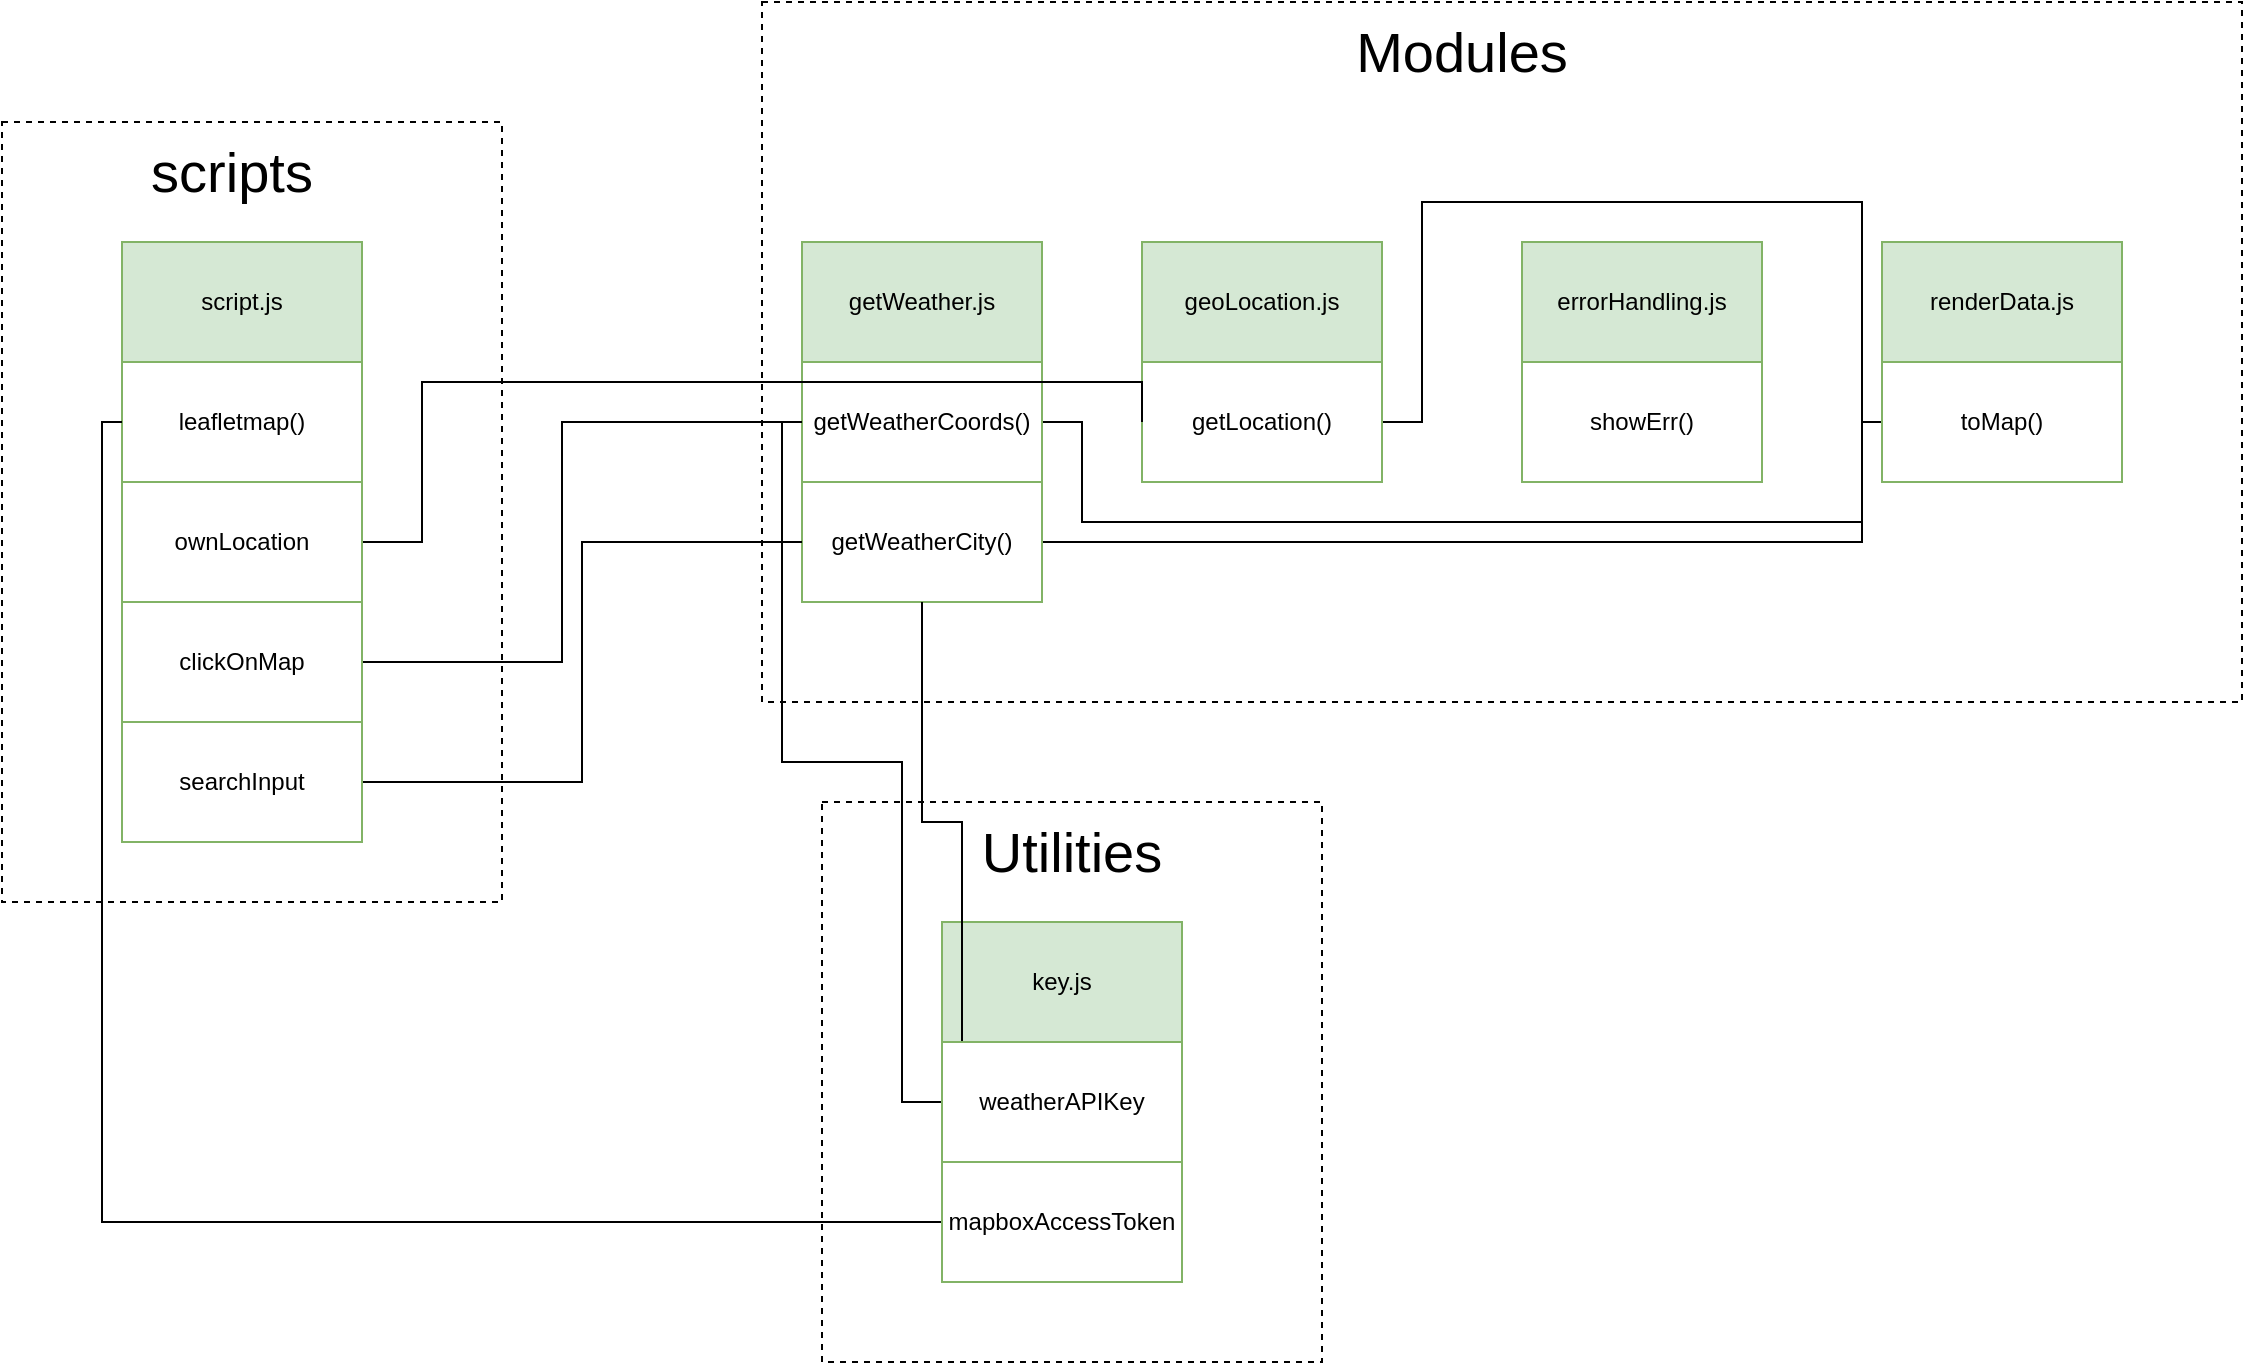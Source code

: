 <mxfile version="14.3.1" type="github">
  <diagram id="0Djbgz4iHGZcmh1q1ype" name="Page-1">
    <mxGraphModel dx="1422" dy="762" grid="1" gridSize="10" guides="1" tooltips="1" connect="1" arrows="1" fold="1" page="1" pageScale="1" pageWidth="1654" pageHeight="1169" math="0" shadow="0">
      <root>
        <mxCell id="0" />
        <mxCell id="1" parent="0" />
        <mxCell id="SeFLylKDZ3_vUsJZjrmW-46" value="" style="rounded=0;whiteSpace=wrap;html=1;fillColor=none;dashed=1;" parent="1" vertex="1">
          <mxGeometry x="630" y="430" width="250" height="280" as="geometry" />
        </mxCell>
        <mxCell id="SeFLylKDZ3_vUsJZjrmW-45" value="" style="rounded=0;whiteSpace=wrap;html=1;fillColor=none;dashed=1;" parent="1" vertex="1">
          <mxGeometry x="600" y="30" width="740" height="350" as="geometry" />
        </mxCell>
        <mxCell id="SeFLylKDZ3_vUsJZjrmW-44" value="" style="rounded=0;whiteSpace=wrap;html=1;fillColor=none;dashed=1;" parent="1" vertex="1">
          <mxGeometry x="220" y="90" width="250" height="390" as="geometry" />
        </mxCell>
        <mxCell id="SeFLylKDZ3_vUsJZjrmW-17" value="script.js" style="rounded=0;whiteSpace=wrap;html=1;strokeColor=#82b366;fillColor=#d5e8d4;" parent="1" vertex="1">
          <mxGeometry x="280" y="150" width="120" height="60" as="geometry" />
        </mxCell>
        <mxCell id="SeFLylKDZ3_vUsJZjrmW-18" value="leafletmap()" style="rounded=0;whiteSpace=wrap;html=1;strokeColor=#82B366;" parent="1" vertex="1">
          <mxGeometry x="280" y="210" width="120" height="60" as="geometry" />
        </mxCell>
        <mxCell id="SeFLylKDZ3_vUsJZjrmW-19" value="scripts" style="text;html=1;strokeColor=none;fillColor=none;align=center;verticalAlign=middle;whiteSpace=wrap;rounded=0;fontSize=28;" parent="1" vertex="1">
          <mxGeometry x="290" y="100" width="90" height="30" as="geometry" />
        </mxCell>
        <mxCell id="SeFLylKDZ3_vUsJZjrmW-20" value="getWeather.js" style="rounded=0;whiteSpace=wrap;html=1;strokeColor=#82b366;fillColor=#d5e8d4;" parent="1" vertex="1">
          <mxGeometry x="620" y="150" width="120" height="60" as="geometry" />
        </mxCell>
        <mxCell id="SeFLylKDZ3_vUsJZjrmW-47" style="edgeStyle=orthogonalEdgeStyle;rounded=0;orthogonalLoop=1;jettySize=auto;html=1;entryX=0;entryY=0.5;entryDx=0;entryDy=0;endArrow=none;endFill=0;exitX=1;exitY=0.5;exitDx=0;exitDy=0;" parent="1" source="SeFLylKDZ3_vUsJZjrmW-21" target="SeFLylKDZ3_vUsJZjrmW-31" edge="1">
          <mxGeometry relative="1" as="geometry">
            <Array as="points">
              <mxPoint x="760" y="240" />
              <mxPoint x="760" y="290" />
              <mxPoint x="1150" y="290" />
              <mxPoint x="1150" y="240" />
            </Array>
          </mxGeometry>
        </mxCell>
        <mxCell id="SeFLylKDZ3_vUsJZjrmW-21" value="getWeatherCoords()" style="rounded=0;whiteSpace=wrap;html=1;strokeColor=#82B366;" parent="1" vertex="1">
          <mxGeometry x="620" y="210" width="120" height="60" as="geometry" />
        </mxCell>
        <mxCell id="SeFLylKDZ3_vUsJZjrmW-22" value="Modules" style="text;html=1;strokeColor=none;fillColor=none;align=center;verticalAlign=middle;whiteSpace=wrap;rounded=0;fontSize=28;" parent="1" vertex="1">
          <mxGeometry x="890" y="40" width="120" height="30" as="geometry" />
        </mxCell>
        <mxCell id="SeFLylKDZ3_vUsJZjrmW-48" style="edgeStyle=orthogonalEdgeStyle;rounded=0;orthogonalLoop=1;jettySize=auto;html=1;endArrow=none;endFill=0;" parent="1" source="SeFLylKDZ3_vUsJZjrmW-23" edge="1">
          <mxGeometry relative="1" as="geometry">
            <mxPoint x="1160" y="240" as="targetPoint" />
            <Array as="points">
              <mxPoint x="1150" y="300" />
              <mxPoint x="1150" y="240" />
            </Array>
          </mxGeometry>
        </mxCell>
        <mxCell id="SeFLylKDZ3_vUsJZjrmW-23" value="getWeatherCity()" style="rounded=0;whiteSpace=wrap;html=1;strokeColor=#82B366;" parent="1" vertex="1">
          <mxGeometry x="620" y="270" width="120" height="60" as="geometry" />
        </mxCell>
        <mxCell id="SeFLylKDZ3_vUsJZjrmW-24" value="geoLocation.js" style="rounded=0;whiteSpace=wrap;html=1;strokeColor=#82b366;fillColor=#d5e8d4;" parent="1" vertex="1">
          <mxGeometry x="790" y="150" width="120" height="60" as="geometry" />
        </mxCell>
        <mxCell id="SeFLylKDZ3_vUsJZjrmW-52" style="edgeStyle=orthogonalEdgeStyle;rounded=0;orthogonalLoop=1;jettySize=auto;html=1;endArrow=none;endFill=0;" parent="1" source="SeFLylKDZ3_vUsJZjrmW-25" edge="1">
          <mxGeometry relative="1" as="geometry">
            <mxPoint x="1150" y="240" as="targetPoint" />
            <Array as="points">
              <mxPoint x="930" y="240" />
              <mxPoint x="930" y="130" />
              <mxPoint x="1150" y="130" />
            </Array>
          </mxGeometry>
        </mxCell>
        <mxCell id="SeFLylKDZ3_vUsJZjrmW-25" value="getLocation()" style="rounded=0;whiteSpace=wrap;html=1;strokeColor=#82B366;" parent="1" vertex="1">
          <mxGeometry x="790" y="210" width="120" height="60" as="geometry" />
        </mxCell>
        <mxCell id="SeFLylKDZ3_vUsJZjrmW-28" value="errorHandling.js" style="rounded=0;whiteSpace=wrap;html=1;strokeColor=#82b366;fillColor=#d5e8d4;" parent="1" vertex="1">
          <mxGeometry x="980" y="150" width="120" height="60" as="geometry" />
        </mxCell>
        <mxCell id="SeFLylKDZ3_vUsJZjrmW-29" value="showErr()" style="rounded=0;whiteSpace=wrap;html=1;strokeColor=#82B366;" parent="1" vertex="1">
          <mxGeometry x="980" y="210" width="120" height="60" as="geometry" />
        </mxCell>
        <mxCell id="SeFLylKDZ3_vUsJZjrmW-30" value="renderData.js" style="rounded=0;whiteSpace=wrap;html=1;strokeColor=#82b366;fillColor=#d5e8d4;" parent="1" vertex="1">
          <mxGeometry x="1160" y="150" width="120" height="60" as="geometry" />
        </mxCell>
        <mxCell id="SeFLylKDZ3_vUsJZjrmW-31" value="toMap()" style="rounded=0;whiteSpace=wrap;html=1;strokeColor=#82B366;" parent="1" vertex="1">
          <mxGeometry x="1160" y="210" width="120" height="60" as="geometry" />
        </mxCell>
        <mxCell id="SeFLylKDZ3_vUsJZjrmW-32" value="Utilities" style="text;html=1;strokeColor=none;fillColor=none;align=center;verticalAlign=middle;whiteSpace=wrap;rounded=0;fontSize=28;" parent="1" vertex="1">
          <mxGeometry x="710" y="440" width="90" height="30" as="geometry" />
        </mxCell>
        <mxCell id="SeFLylKDZ3_vUsJZjrmW-33" value="key.js" style="rounded=0;whiteSpace=wrap;html=1;strokeColor=#82b366;fillColor=#d5e8d4;" parent="1" vertex="1">
          <mxGeometry x="690" y="490" width="120" height="60" as="geometry" />
        </mxCell>
        <mxCell id="SeFLylKDZ3_vUsJZjrmW-49" style="edgeStyle=orthogonalEdgeStyle;rounded=0;orthogonalLoop=1;jettySize=auto;html=1;entryX=0.5;entryY=1;entryDx=0;entryDy=0;endArrow=none;endFill=0;" parent="1" source="SeFLylKDZ3_vUsJZjrmW-34" target="SeFLylKDZ3_vUsJZjrmW-23" edge="1">
          <mxGeometry relative="1" as="geometry">
            <Array as="points">
              <mxPoint x="700" y="440" />
              <mxPoint x="680" y="440" />
            </Array>
          </mxGeometry>
        </mxCell>
        <mxCell id="SeFLylKDZ3_vUsJZjrmW-50" style="edgeStyle=orthogonalEdgeStyle;rounded=0;orthogonalLoop=1;jettySize=auto;html=1;endArrow=none;endFill=0;" parent="1" source="SeFLylKDZ3_vUsJZjrmW-34" target="SeFLylKDZ3_vUsJZjrmW-21" edge="1">
          <mxGeometry relative="1" as="geometry">
            <Array as="points">
              <mxPoint x="670" y="580" />
              <mxPoint x="670" y="410" />
              <mxPoint x="610" y="410" />
              <mxPoint x="610" y="240" />
            </Array>
          </mxGeometry>
        </mxCell>
        <mxCell id="SeFLylKDZ3_vUsJZjrmW-34" value="weatherAPIKey" style="rounded=0;whiteSpace=wrap;html=1;strokeColor=#82B366;" parent="1" vertex="1">
          <mxGeometry x="690" y="550" width="120" height="60" as="geometry" />
        </mxCell>
        <mxCell id="SeFLylKDZ3_vUsJZjrmW-51" style="edgeStyle=orthogonalEdgeStyle;rounded=0;orthogonalLoop=1;jettySize=auto;html=1;endArrow=none;endFill=0;" parent="1" source="SeFLylKDZ3_vUsJZjrmW-35" target="SeFLylKDZ3_vUsJZjrmW-18" edge="1">
          <mxGeometry relative="1" as="geometry">
            <Array as="points">
              <mxPoint x="270" y="640" />
              <mxPoint x="270" y="240" />
            </Array>
          </mxGeometry>
        </mxCell>
        <mxCell id="SeFLylKDZ3_vUsJZjrmW-35" value="mapboxAccessToken" style="rounded=0;whiteSpace=wrap;html=1;strokeColor=#82B366;" parent="1" vertex="1">
          <mxGeometry x="690" y="610" width="120" height="60" as="geometry" />
        </mxCell>
        <mxCell id="SeFLylKDZ3_vUsJZjrmW-37" style="edgeStyle=orthogonalEdgeStyle;rounded=0;orthogonalLoop=1;jettySize=auto;html=1;endArrow=none;endFill=0;exitX=1;exitY=0.5;exitDx=0;exitDy=0;entryX=0;entryY=0.5;entryDx=0;entryDy=0;" parent="1" source="SeFLylKDZ3_vUsJZjrmW-36" target="SeFLylKDZ3_vUsJZjrmW-25" edge="1">
          <mxGeometry relative="1" as="geometry">
            <Array as="points">
              <mxPoint x="430" y="300" />
              <mxPoint x="430" y="220" />
              <mxPoint x="790" y="220" />
            </Array>
          </mxGeometry>
        </mxCell>
        <mxCell id="SeFLylKDZ3_vUsJZjrmW-36" value="ownLocation" style="rounded=0;whiteSpace=wrap;html=1;strokeColor=#82B366;" parent="1" vertex="1">
          <mxGeometry x="280" y="270" width="120" height="60" as="geometry" />
        </mxCell>
        <mxCell id="SeFLylKDZ3_vUsJZjrmW-39" style="edgeStyle=orthogonalEdgeStyle;rounded=0;orthogonalLoop=1;jettySize=auto;html=1;entryX=0;entryY=0.5;entryDx=0;entryDy=0;endArrow=none;endFill=0;exitX=1;exitY=0.5;exitDx=0;exitDy=0;" parent="1" source="SeFLylKDZ3_vUsJZjrmW-40" target="SeFLylKDZ3_vUsJZjrmW-23" edge="1">
          <mxGeometry relative="1" as="geometry" />
        </mxCell>
        <mxCell id="SeFLylKDZ3_vUsJZjrmW-41" style="edgeStyle=orthogonalEdgeStyle;rounded=0;orthogonalLoop=1;jettySize=auto;html=1;entryX=0;entryY=0.5;entryDx=0;entryDy=0;endArrow=none;endFill=0;" parent="1" source="SeFLylKDZ3_vUsJZjrmW-38" target="SeFLylKDZ3_vUsJZjrmW-21" edge="1">
          <mxGeometry relative="1" as="geometry">
            <Array as="points">
              <mxPoint x="500" y="360" />
              <mxPoint x="500" y="240" />
            </Array>
          </mxGeometry>
        </mxCell>
        <mxCell id="SeFLylKDZ3_vUsJZjrmW-38" value="clickOnMap" style="rounded=0;whiteSpace=wrap;html=1;strokeColor=#82B366;" parent="1" vertex="1">
          <mxGeometry x="280" y="330" width="120" height="60" as="geometry" />
        </mxCell>
        <mxCell id="SeFLylKDZ3_vUsJZjrmW-40" value="searchInput" style="rounded=0;whiteSpace=wrap;html=1;strokeColor=#82B366;" parent="1" vertex="1">
          <mxGeometry x="280" y="390" width="120" height="60" as="geometry" />
        </mxCell>
      </root>
    </mxGraphModel>
  </diagram>
</mxfile>
